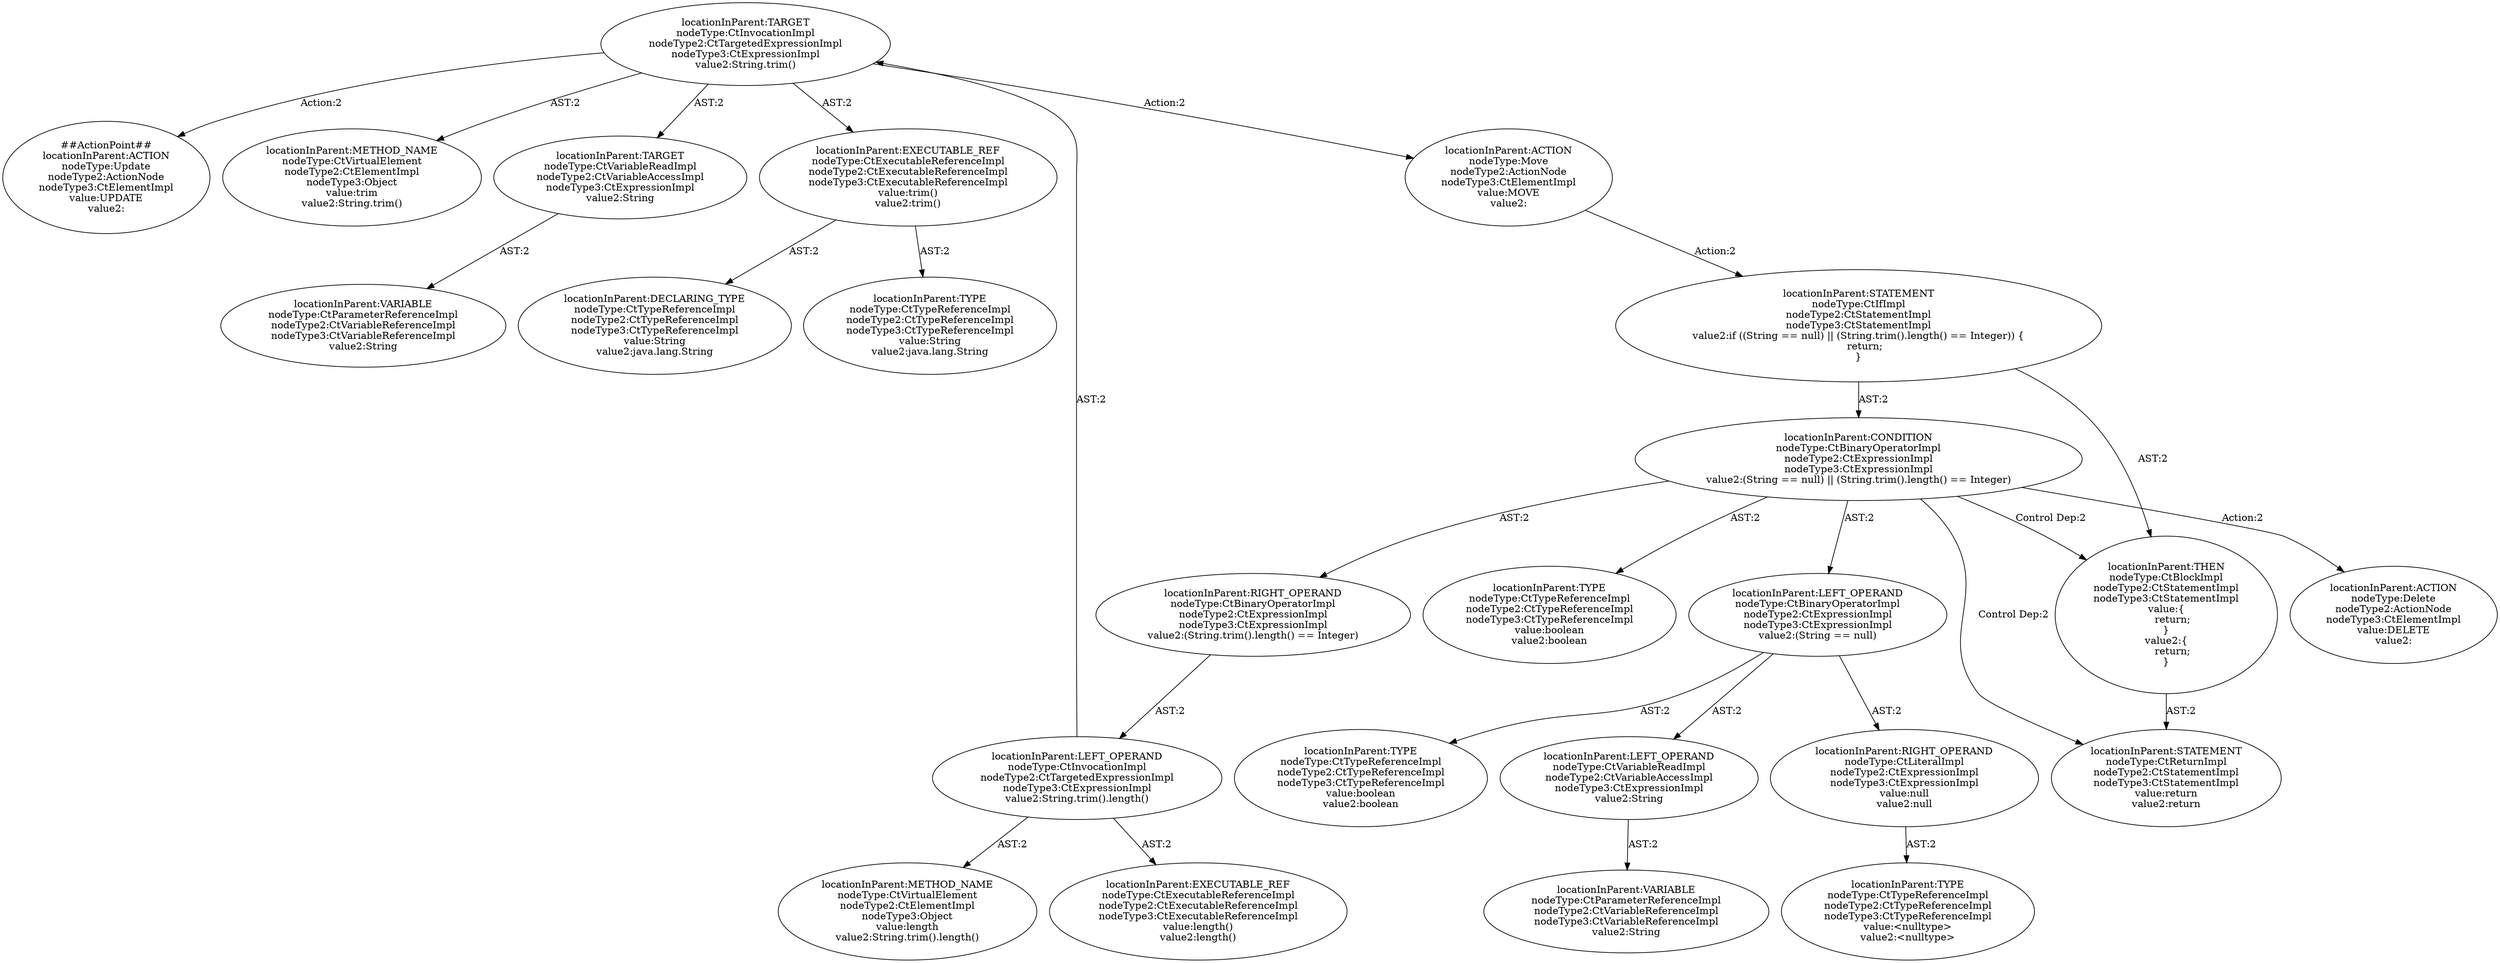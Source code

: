 digraph "Pattern" {
0 [label="##ActionPoint##
locationInParent:ACTION
nodeType:Update
nodeType2:ActionNode
nodeType3:CtElementImpl
value:UPDATE
value2:" shape=ellipse]
1 [label="locationInParent:TARGET
nodeType:CtInvocationImpl
nodeType2:CtTargetedExpressionImpl
nodeType3:CtExpressionImpl
value2:String.trim()" shape=ellipse]
2 [label="locationInParent:LEFT_OPERAND
nodeType:CtInvocationImpl
nodeType2:CtTargetedExpressionImpl
nodeType3:CtExpressionImpl
value2:String.trim().length()" shape=ellipse]
3 [label="locationInParent:RIGHT_OPERAND
nodeType:CtBinaryOperatorImpl
nodeType2:CtExpressionImpl
nodeType3:CtExpressionImpl
value2:(String.trim().length() == Integer)" shape=ellipse]
4 [label="locationInParent:METHOD_NAME
nodeType:CtVirtualElement
nodeType2:CtElementImpl
nodeType3:Object
value:length
value2:String.trim().length()" shape=ellipse]
5 [label="locationInParent:EXECUTABLE_REF
nodeType:CtExecutableReferenceImpl
nodeType2:CtExecutableReferenceImpl
nodeType3:CtExecutableReferenceImpl
value:length()
value2:length()" shape=ellipse]
6 [label="locationInParent:METHOD_NAME
nodeType:CtVirtualElement
nodeType2:CtElementImpl
nodeType3:Object
value:trim
value2:String.trim()" shape=ellipse]
7 [label="locationInParent:TARGET
nodeType:CtVariableReadImpl
nodeType2:CtVariableAccessImpl
nodeType3:CtExpressionImpl
value2:String" shape=ellipse]
8 [label="locationInParent:VARIABLE
nodeType:CtParameterReferenceImpl
nodeType2:CtVariableReferenceImpl
nodeType3:CtVariableReferenceImpl
value2:String" shape=ellipse]
9 [label="locationInParent:EXECUTABLE_REF
nodeType:CtExecutableReferenceImpl
nodeType2:CtExecutableReferenceImpl
nodeType3:CtExecutableReferenceImpl
value:trim()
value2:trim()" shape=ellipse]
10 [label="locationInParent:DECLARING_TYPE
nodeType:CtTypeReferenceImpl
nodeType2:CtTypeReferenceImpl
nodeType3:CtTypeReferenceImpl
value:String
value2:java.lang.String" shape=ellipse]
11 [label="locationInParent:TYPE
nodeType:CtTypeReferenceImpl
nodeType2:CtTypeReferenceImpl
nodeType3:CtTypeReferenceImpl
value:String
value2:java.lang.String" shape=ellipse]
12 [label="locationInParent:ACTION
nodeType:Move
nodeType2:ActionNode
nodeType3:CtElementImpl
value:MOVE
value2:" shape=ellipse]
13 [label="locationInParent:STATEMENT
nodeType:CtIfImpl
nodeType2:CtStatementImpl
nodeType3:CtStatementImpl
value2:if ((String == null) || (String.trim().length() == Integer)) \{
    return;
\}" shape=ellipse]
14 [label="locationInParent:CONDITION
nodeType:CtBinaryOperatorImpl
nodeType2:CtExpressionImpl
nodeType3:CtExpressionImpl
value2:(String == null) || (String.trim().length() == Integer)" shape=ellipse]
15 [label="locationInParent:TYPE
nodeType:CtTypeReferenceImpl
nodeType2:CtTypeReferenceImpl
nodeType3:CtTypeReferenceImpl
value:boolean
value2:boolean" shape=ellipse]
16 [label="locationInParent:LEFT_OPERAND
nodeType:CtBinaryOperatorImpl
nodeType2:CtExpressionImpl
nodeType3:CtExpressionImpl
value2:(String == null)" shape=ellipse]
17 [label="locationInParent:TYPE
nodeType:CtTypeReferenceImpl
nodeType2:CtTypeReferenceImpl
nodeType3:CtTypeReferenceImpl
value:boolean
value2:boolean" shape=ellipse]
18 [label="locationInParent:LEFT_OPERAND
nodeType:CtVariableReadImpl
nodeType2:CtVariableAccessImpl
nodeType3:CtExpressionImpl
value2:String" shape=ellipse]
19 [label="locationInParent:VARIABLE
nodeType:CtParameterReferenceImpl
nodeType2:CtVariableReferenceImpl
nodeType3:CtVariableReferenceImpl
value2:String" shape=ellipse]
20 [label="locationInParent:RIGHT_OPERAND
nodeType:CtLiteralImpl
nodeType2:CtExpressionImpl
nodeType3:CtExpressionImpl
value:null
value2:null" shape=ellipse]
21 [label="locationInParent:TYPE
nodeType:CtTypeReferenceImpl
nodeType2:CtTypeReferenceImpl
nodeType3:CtTypeReferenceImpl
value:<nulltype>
value2:<nulltype>" shape=ellipse]
22 [label="locationInParent:THEN
nodeType:CtBlockImpl
nodeType2:CtStatementImpl
nodeType3:CtStatementImpl
value:\{
    return;
\}
value2:\{
    return;
\}" shape=ellipse]
23 [label="locationInParent:STATEMENT
nodeType:CtReturnImpl
nodeType2:CtStatementImpl
nodeType3:CtStatementImpl
value:return
value2:return" shape=ellipse]
24 [label="locationInParent:ACTION
nodeType:Delete
nodeType2:ActionNode
nodeType3:CtElementImpl
value:DELETE
value2:" shape=ellipse]
1 -> 0 [label="Action:2"];
1 -> 6 [label="AST:2"];
1 -> 7 [label="AST:2"];
1 -> 9 [label="AST:2"];
1 -> 12 [label="Action:2"];
2 -> 1 [label="AST:2"];
2 -> 4 [label="AST:2"];
2 -> 5 [label="AST:2"];
3 -> 2 [label="AST:2"];
7 -> 8 [label="AST:2"];
9 -> 10 [label="AST:2"];
9 -> 11 [label="AST:2"];
12 -> 13 [label="Action:2"];
13 -> 14 [label="AST:2"];
13 -> 22 [label="AST:2"];
14 -> 3 [label="AST:2"];
14 -> 15 [label="AST:2"];
14 -> 16 [label="AST:2"];
14 -> 22 [label="Control Dep:2"];
14 -> 23 [label="Control Dep:2"];
14 -> 24 [label="Action:2"];
16 -> 17 [label="AST:2"];
16 -> 18 [label="AST:2"];
16 -> 20 [label="AST:2"];
18 -> 19 [label="AST:2"];
20 -> 21 [label="AST:2"];
22 -> 23 [label="AST:2"];
}